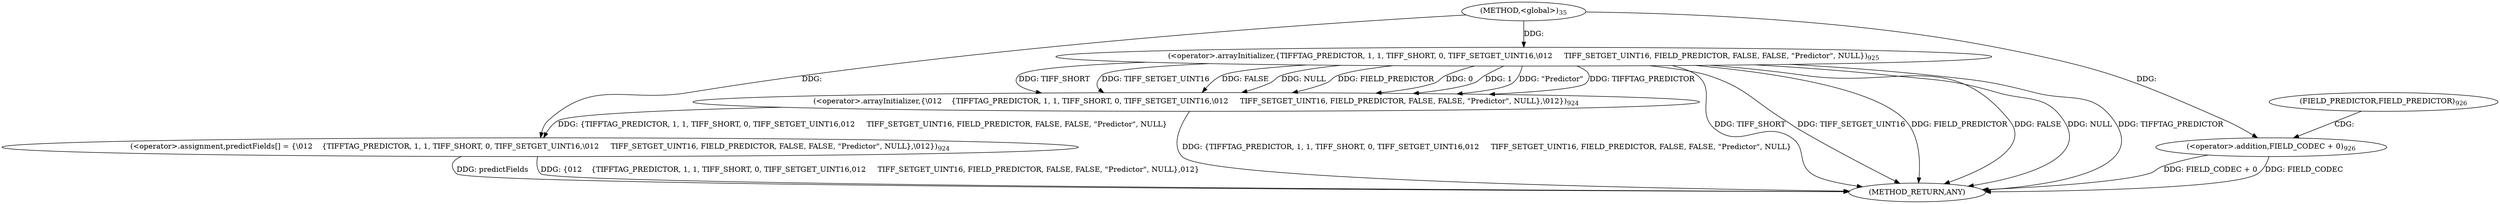digraph "&lt;global&gt;" {  
"35612" [label = <(METHOD,&lt;global&gt;)<SUB>35</SUB>> ]
"39633" [label = <(METHOD_RETURN,ANY)> ]
"39235" [label = <(&lt;operator&gt;.assignment,predictFields[] = {\012    {TIFFTAG_PREDICTOR, 1, 1, TIFF_SHORT, 0, TIFF_SETGET_UINT16,\012     TIFF_SETGET_UINT16, FIELD_PREDICTOR, FALSE, FALSE, &quot;Predictor&quot;, NULL},\012})<SUB>924</SUB>> ]
"39237" [label = <(&lt;operator&gt;.arrayInitializer,{\012    {TIFFTAG_PREDICTOR, 1, 1, TIFF_SHORT, 0, TIFF_SETGET_UINT16,\012     TIFF_SETGET_UINT16, FIELD_PREDICTOR, FALSE, FALSE, &quot;Predictor&quot;, NULL},\012})<SUB>924</SUB>> ]
"39238" [label = <(&lt;operator&gt;.arrayInitializer,{TIFFTAG_PREDICTOR, 1, 1, TIFF_SHORT, 0, TIFF_SETGET_UINT16,\012     TIFF_SETGET_UINT16, FIELD_PREDICTOR, FALSE, FALSE, &quot;Predictor&quot;, NULL})<SUB>925</SUB>> ]
"39248" [label = <(&lt;operator&gt;.addition,FIELD_CODEC + 0)<SUB>926</SUB>> ]
"39246" [label = <(FIELD_PREDICTOR,FIELD_PREDICTOR)<SUB>926</SUB>> ]
  "39235" -> "39633"  [ label = "DDG: predictFields"] 
  "39238" -> "39633"  [ label = "DDG: TIFF_SHORT"] 
  "39238" -> "39633"  [ label = "DDG: TIFF_SETGET_UINT16"] 
  "39238" -> "39633"  [ label = "DDG: FIELD_PREDICTOR"] 
  "39248" -> "39633"  [ label = "DDG: FIELD_CODEC + 0"] 
  "39238" -> "39633"  [ label = "DDG: FALSE"] 
  "39238" -> "39633"  [ label = "DDG: NULL"] 
  "39237" -> "39633"  [ label = "DDG: {TIFFTAG_PREDICTOR, 1, 1, TIFF_SHORT, 0, TIFF_SETGET_UINT16,\012     TIFF_SETGET_UINT16, FIELD_PREDICTOR, FALSE, FALSE, &quot;Predictor&quot;, NULL}"] 
  "39235" -> "39633"  [ label = "DDG: {\012    {TIFFTAG_PREDICTOR, 1, 1, TIFF_SHORT, 0, TIFF_SETGET_UINT16,\012     TIFF_SETGET_UINT16, FIELD_PREDICTOR, FALSE, FALSE, &quot;Predictor&quot;, NULL},\012}"] 
  "39238" -> "39633"  [ label = "DDG: TIFFTAG_PREDICTOR"] 
  "39248" -> "39633"  [ label = "DDG: FIELD_CODEC"] 
  "39237" -> "39235"  [ label = "DDG: {TIFFTAG_PREDICTOR, 1, 1, TIFF_SHORT, 0, TIFF_SETGET_UINT16,\012     TIFF_SETGET_UINT16, FIELD_PREDICTOR, FALSE, FALSE, &quot;Predictor&quot;, NULL}"] 
  "35612" -> "39235"  [ label = "DDG: "] 
  "39238" -> "39237"  [ label = "DDG: TIFF_SHORT"] 
  "39238" -> "39237"  [ label = "DDG: TIFF_SETGET_UINT16"] 
  "39238" -> "39237"  [ label = "DDG: FALSE"] 
  "39238" -> "39237"  [ label = "DDG: NULL"] 
  "39238" -> "39237"  [ label = "DDG: FIELD_PREDICTOR"] 
  "39238" -> "39237"  [ label = "DDG: 0"] 
  "39238" -> "39237"  [ label = "DDG: 1"] 
  "39238" -> "39237"  [ label = "DDG: &quot;Predictor&quot;"] 
  "39238" -> "39237"  [ label = "DDG: TIFFTAG_PREDICTOR"] 
  "35612" -> "39238"  [ label = "DDG: "] 
  "35612" -> "39248"  [ label = "DDG: "] 
  "39246" -> "39248"  [ label = "CDG: "] 
}
